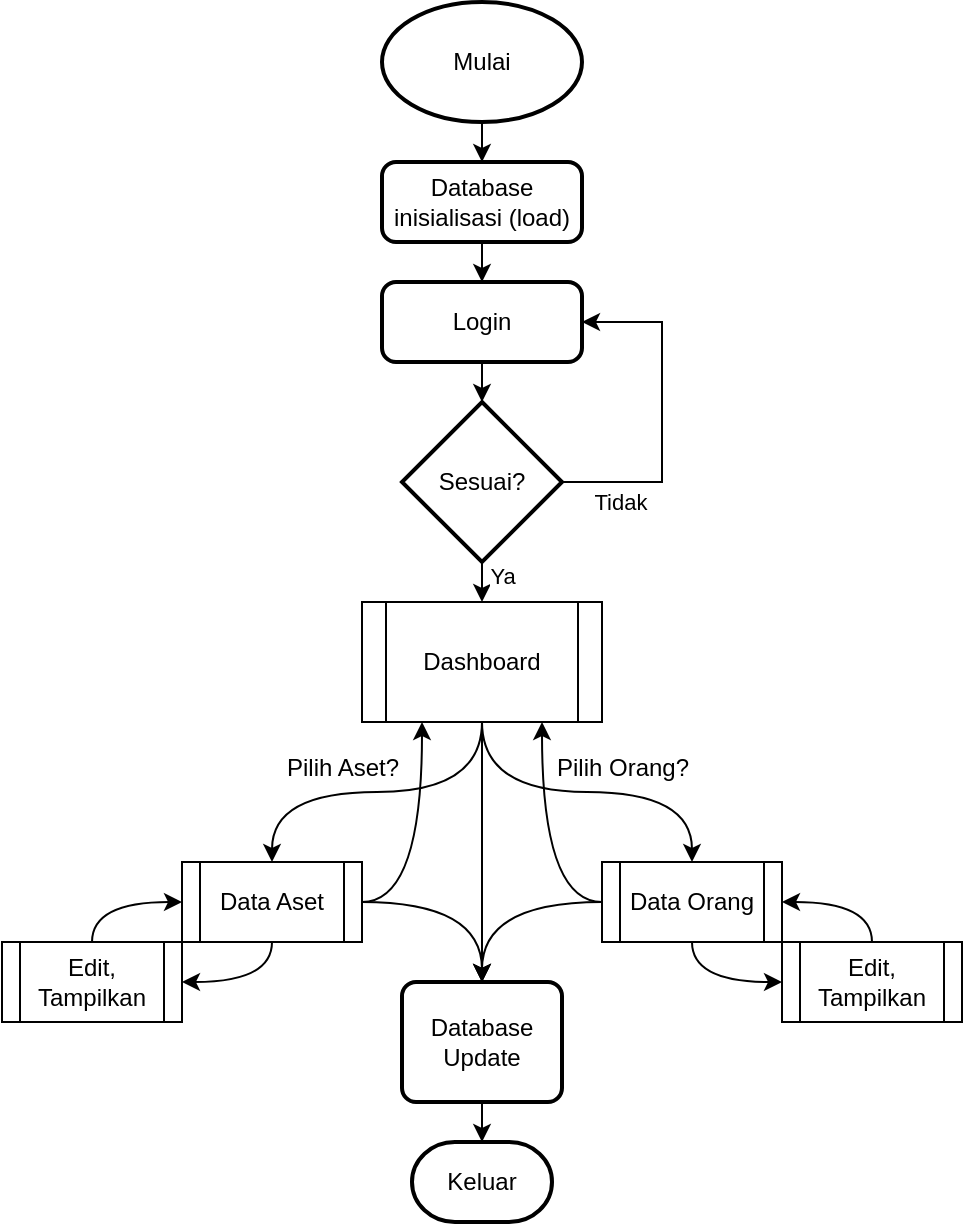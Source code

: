 <mxfile version="24.7.4">
  <diagram name="Page-1" id="EaQ36diOwJip6KEwVQeT">
    <mxGraphModel dx="1035" dy="520" grid="1" gridSize="10" guides="1" tooltips="1" connect="1" arrows="1" fold="1" page="1" pageScale="1" pageWidth="850" pageHeight="1100" math="0" shadow="0">
      <root>
        <mxCell id="0" />
        <mxCell id="1" parent="0" />
        <mxCell id="mMHefkbeM8jbzhzsHDXi-30" style="edgeStyle=orthogonalEdgeStyle;rounded=0;orthogonalLoop=1;jettySize=auto;html=1;exitX=0.5;exitY=1;exitDx=0;exitDy=0;exitPerimeter=0;entryX=0.5;entryY=0;entryDx=0;entryDy=0;" edge="1" parent="1" source="mMHefkbeM8jbzhzsHDXi-1" target="mMHefkbeM8jbzhzsHDXi-2">
          <mxGeometry relative="1" as="geometry" />
        </mxCell>
        <mxCell id="mMHefkbeM8jbzhzsHDXi-1" value="Mulai" style="strokeWidth=2;html=1;shape=mxgraph.flowchart.start_1;whiteSpace=wrap;" vertex="1" parent="1">
          <mxGeometry x="350" y="50" width="100" height="60" as="geometry" />
        </mxCell>
        <mxCell id="mMHefkbeM8jbzhzsHDXi-29" style="edgeStyle=orthogonalEdgeStyle;rounded=0;orthogonalLoop=1;jettySize=auto;html=1;exitX=0.5;exitY=1;exitDx=0;exitDy=0;entryX=0.5;entryY=0;entryDx=0;entryDy=0;" edge="1" parent="1" source="mMHefkbeM8jbzhzsHDXi-2" target="mMHefkbeM8jbzhzsHDXi-3">
          <mxGeometry relative="1" as="geometry" />
        </mxCell>
        <mxCell id="mMHefkbeM8jbzhzsHDXi-2" value="Database&lt;br&gt;inisialisasi (load)" style="rounded=1;whiteSpace=wrap;html=1;absoluteArcSize=1;arcSize=14;strokeWidth=2;" vertex="1" parent="1">
          <mxGeometry x="350" y="130" width="100" height="40" as="geometry" />
        </mxCell>
        <mxCell id="mMHefkbeM8jbzhzsHDXi-3" value="Login" style="rounded=1;whiteSpace=wrap;html=1;absoluteArcSize=1;arcSize=14;strokeWidth=2;" vertex="1" parent="1">
          <mxGeometry x="350" y="190" width="100" height="40" as="geometry" />
        </mxCell>
        <mxCell id="mMHefkbeM8jbzhzsHDXi-27" style="edgeStyle=orthogonalEdgeStyle;rounded=0;orthogonalLoop=1;jettySize=auto;html=1;exitX=0.5;exitY=1;exitDx=0;exitDy=0;exitPerimeter=0;entryX=0.5;entryY=0;entryDx=0;entryDy=0;" edge="1" parent="1" source="mMHefkbeM8jbzhzsHDXi-4" target="mMHefkbeM8jbzhzsHDXi-10">
          <mxGeometry relative="1" as="geometry" />
        </mxCell>
        <mxCell id="mMHefkbeM8jbzhzsHDXi-35" value="Ya" style="edgeLabel;html=1;align=center;verticalAlign=middle;resizable=0;points=[];" vertex="1" connectable="0" parent="mMHefkbeM8jbzhzsHDXi-27">
          <mxGeometry x="-0.276" y="3" relative="1" as="geometry">
            <mxPoint x="7" as="offset" />
          </mxGeometry>
        </mxCell>
        <mxCell id="mMHefkbeM8jbzhzsHDXi-33" style="edgeStyle=orthogonalEdgeStyle;rounded=0;orthogonalLoop=1;jettySize=auto;html=1;exitX=1;exitY=0.5;exitDx=0;exitDy=0;exitPerimeter=0;entryX=1;entryY=0.5;entryDx=0;entryDy=0;" edge="1" parent="1" source="mMHefkbeM8jbzhzsHDXi-4" target="mMHefkbeM8jbzhzsHDXi-3">
          <mxGeometry relative="1" as="geometry">
            <Array as="points">
              <mxPoint x="490" y="290" />
              <mxPoint x="490" y="210" />
            </Array>
          </mxGeometry>
        </mxCell>
        <mxCell id="mMHefkbeM8jbzhzsHDXi-34" value="Tidak" style="edgeLabel;html=1;align=center;verticalAlign=middle;resizable=0;points=[];" vertex="1" connectable="0" parent="mMHefkbeM8jbzhzsHDXi-33">
          <mxGeometry x="-0.71" y="-2" relative="1" as="geometry">
            <mxPoint x="4" y="8" as="offset" />
          </mxGeometry>
        </mxCell>
        <mxCell id="mMHefkbeM8jbzhzsHDXi-4" value="Sesuai?" style="strokeWidth=2;html=1;shape=mxgraph.flowchart.decision;whiteSpace=wrap;" vertex="1" parent="1">
          <mxGeometry x="360" y="250" width="80" height="80" as="geometry" />
        </mxCell>
        <mxCell id="mMHefkbeM8jbzhzsHDXi-8" value="Database&lt;br&gt;Update" style="rounded=1;whiteSpace=wrap;html=1;absoluteArcSize=1;arcSize=14;strokeWidth=2;" vertex="1" parent="1">
          <mxGeometry x="360" y="540" width="80" height="60" as="geometry" />
        </mxCell>
        <mxCell id="mMHefkbeM8jbzhzsHDXi-16" style="edgeStyle=orthogonalEdgeStyle;rounded=0;orthogonalLoop=1;jettySize=auto;html=1;exitX=0.5;exitY=1;exitDx=0;exitDy=0;entryX=0.5;entryY=0;entryDx=0;entryDy=0;" edge="1" parent="1" source="mMHefkbeM8jbzhzsHDXi-10" target="mMHefkbeM8jbzhzsHDXi-8">
          <mxGeometry relative="1" as="geometry">
            <Array as="points">
              <mxPoint x="400" y="450" />
              <mxPoint x="400" y="450" />
            </Array>
          </mxGeometry>
        </mxCell>
        <mxCell id="mMHefkbeM8jbzhzsHDXi-17" style="edgeStyle=orthogonalEdgeStyle;rounded=0;orthogonalLoop=1;jettySize=auto;html=1;exitX=0.5;exitY=1;exitDx=0;exitDy=0;entryX=0.5;entryY=0;entryDx=0;entryDy=0;curved=1;" edge="1" parent="1" source="mMHefkbeM8jbzhzsHDXi-10" target="mMHefkbeM8jbzhzsHDXi-11">
          <mxGeometry relative="1" as="geometry" />
        </mxCell>
        <mxCell id="mMHefkbeM8jbzhzsHDXi-18" style="edgeStyle=orthogonalEdgeStyle;rounded=0;orthogonalLoop=1;jettySize=auto;html=1;exitX=0.5;exitY=1;exitDx=0;exitDy=0;entryX=0.5;entryY=0;entryDx=0;entryDy=0;curved=1;" edge="1" parent="1" source="mMHefkbeM8jbzhzsHDXi-10" target="mMHefkbeM8jbzhzsHDXi-12">
          <mxGeometry relative="1" as="geometry" />
        </mxCell>
        <mxCell id="mMHefkbeM8jbzhzsHDXi-10" value="Dashboard" style="shape=process;whiteSpace=wrap;html=1;backgroundOutline=1;" vertex="1" parent="1">
          <mxGeometry x="340" y="350" width="120" height="60" as="geometry" />
        </mxCell>
        <mxCell id="mMHefkbeM8jbzhzsHDXi-22" style="edgeStyle=orthogonalEdgeStyle;rounded=0;orthogonalLoop=1;jettySize=auto;html=1;exitX=0.5;exitY=1;exitDx=0;exitDy=0;entryX=0;entryY=0.5;entryDx=0;entryDy=0;curved=1;" edge="1" parent="1" source="mMHefkbeM8jbzhzsHDXi-11" target="mMHefkbeM8jbzhzsHDXi-14">
          <mxGeometry relative="1" as="geometry" />
        </mxCell>
        <mxCell id="mMHefkbeM8jbzhzsHDXi-25" style="edgeStyle=orthogonalEdgeStyle;rounded=0;orthogonalLoop=1;jettySize=auto;html=1;exitX=0;exitY=0.5;exitDx=0;exitDy=0;entryX=0.5;entryY=0;entryDx=0;entryDy=0;curved=1;" edge="1" parent="1" source="mMHefkbeM8jbzhzsHDXi-11" target="mMHefkbeM8jbzhzsHDXi-8">
          <mxGeometry relative="1" as="geometry" />
        </mxCell>
        <mxCell id="mMHefkbeM8jbzhzsHDXi-39" style="edgeStyle=orthogonalEdgeStyle;rounded=0;orthogonalLoop=1;jettySize=auto;html=1;exitX=0;exitY=0.5;exitDx=0;exitDy=0;entryX=0.75;entryY=1;entryDx=0;entryDy=0;curved=1;" edge="1" parent="1" source="mMHefkbeM8jbzhzsHDXi-11" target="mMHefkbeM8jbzhzsHDXi-10">
          <mxGeometry relative="1" as="geometry" />
        </mxCell>
        <mxCell id="mMHefkbeM8jbzhzsHDXi-11" value="Data Orang" style="shape=process;whiteSpace=wrap;html=1;backgroundOutline=1;" vertex="1" parent="1">
          <mxGeometry x="460" y="480" width="90" height="40" as="geometry" />
        </mxCell>
        <mxCell id="mMHefkbeM8jbzhzsHDXi-19" style="edgeStyle=orthogonalEdgeStyle;rounded=0;orthogonalLoop=1;jettySize=auto;html=1;exitX=0.5;exitY=1;exitDx=0;exitDy=0;entryX=1;entryY=0.5;entryDx=0;entryDy=0;curved=1;" edge="1" parent="1" source="mMHefkbeM8jbzhzsHDXi-12" target="mMHefkbeM8jbzhzsHDXi-15">
          <mxGeometry relative="1" as="geometry" />
        </mxCell>
        <mxCell id="mMHefkbeM8jbzhzsHDXi-26" style="edgeStyle=orthogonalEdgeStyle;rounded=0;orthogonalLoop=1;jettySize=auto;html=1;exitX=1;exitY=0.5;exitDx=0;exitDy=0;entryX=0.5;entryY=0;entryDx=0;entryDy=0;curved=1;" edge="1" parent="1" source="mMHefkbeM8jbzhzsHDXi-12" target="mMHefkbeM8jbzhzsHDXi-8">
          <mxGeometry relative="1" as="geometry" />
        </mxCell>
        <mxCell id="mMHefkbeM8jbzhzsHDXi-38" style="edgeStyle=orthogonalEdgeStyle;rounded=0;orthogonalLoop=1;jettySize=auto;html=1;exitX=1;exitY=0.5;exitDx=0;exitDy=0;entryX=0.25;entryY=1;entryDx=0;entryDy=0;curved=1;" edge="1" parent="1" source="mMHefkbeM8jbzhzsHDXi-12" target="mMHefkbeM8jbzhzsHDXi-10">
          <mxGeometry relative="1" as="geometry" />
        </mxCell>
        <mxCell id="mMHefkbeM8jbzhzsHDXi-12" value="Data Aset" style="shape=process;whiteSpace=wrap;html=1;backgroundOutline=1;" vertex="1" parent="1">
          <mxGeometry x="250" y="480" width="90" height="40" as="geometry" />
        </mxCell>
        <mxCell id="mMHefkbeM8jbzhzsHDXi-21" style="edgeStyle=orthogonalEdgeStyle;rounded=0;orthogonalLoop=1;jettySize=auto;html=1;exitX=0.5;exitY=0;exitDx=0;exitDy=0;entryX=1;entryY=0.5;entryDx=0;entryDy=0;curved=1;" edge="1" parent="1" source="mMHefkbeM8jbzhzsHDXi-14" target="mMHefkbeM8jbzhzsHDXi-11">
          <mxGeometry relative="1" as="geometry" />
        </mxCell>
        <mxCell id="mMHefkbeM8jbzhzsHDXi-14" value="Edit, Tampilkan" style="shape=process;whiteSpace=wrap;html=1;backgroundOutline=1;" vertex="1" parent="1">
          <mxGeometry x="550" y="520" width="90" height="40" as="geometry" />
        </mxCell>
        <mxCell id="mMHefkbeM8jbzhzsHDXi-20" style="edgeStyle=orthogonalEdgeStyle;rounded=0;orthogonalLoop=1;jettySize=auto;html=1;exitX=0.5;exitY=0;exitDx=0;exitDy=0;entryX=0;entryY=0.5;entryDx=0;entryDy=0;curved=1;" edge="1" parent="1" source="mMHefkbeM8jbzhzsHDXi-15" target="mMHefkbeM8jbzhzsHDXi-12">
          <mxGeometry relative="1" as="geometry" />
        </mxCell>
        <mxCell id="mMHefkbeM8jbzhzsHDXi-15" value="Edit, Tampilkan" style="shape=process;whiteSpace=wrap;html=1;backgroundOutline=1;" vertex="1" parent="1">
          <mxGeometry x="160" y="520" width="90" height="40" as="geometry" />
        </mxCell>
        <mxCell id="mMHefkbeM8jbzhzsHDXi-28" style="edgeStyle=orthogonalEdgeStyle;rounded=0;orthogonalLoop=1;jettySize=auto;html=1;exitX=0.5;exitY=1;exitDx=0;exitDy=0;entryX=0.5;entryY=0;entryDx=0;entryDy=0;entryPerimeter=0;" edge="1" parent="1" source="mMHefkbeM8jbzhzsHDXi-3" target="mMHefkbeM8jbzhzsHDXi-4">
          <mxGeometry relative="1" as="geometry" />
        </mxCell>
        <mxCell id="mMHefkbeM8jbzhzsHDXi-31" value="Pilih Orang?" style="text;html=1;align=center;verticalAlign=middle;resizable=0;points=[];autosize=1;strokeColor=none;fillColor=none;" vertex="1" parent="1">
          <mxGeometry x="425" y="418" width="90" height="30" as="geometry" />
        </mxCell>
        <mxCell id="mMHefkbeM8jbzhzsHDXi-32" value="Pilih Aset?" style="text;html=1;align=center;verticalAlign=middle;resizable=0;points=[];autosize=1;strokeColor=none;fillColor=none;" vertex="1" parent="1">
          <mxGeometry x="290" y="418" width="80" height="30" as="geometry" />
        </mxCell>
        <mxCell id="mMHefkbeM8jbzhzsHDXi-36" value="Keluar" style="strokeWidth=2;html=1;shape=mxgraph.flowchart.terminator;whiteSpace=wrap;" vertex="1" parent="1">
          <mxGeometry x="365" y="620" width="70" height="40" as="geometry" />
        </mxCell>
        <mxCell id="mMHefkbeM8jbzhzsHDXi-37" style="edgeStyle=orthogonalEdgeStyle;rounded=0;orthogonalLoop=1;jettySize=auto;html=1;exitX=0.5;exitY=1;exitDx=0;exitDy=0;entryX=0.5;entryY=0;entryDx=0;entryDy=0;entryPerimeter=0;" edge="1" parent="1" source="mMHefkbeM8jbzhzsHDXi-8" target="mMHefkbeM8jbzhzsHDXi-36">
          <mxGeometry relative="1" as="geometry" />
        </mxCell>
      </root>
    </mxGraphModel>
  </diagram>
</mxfile>
